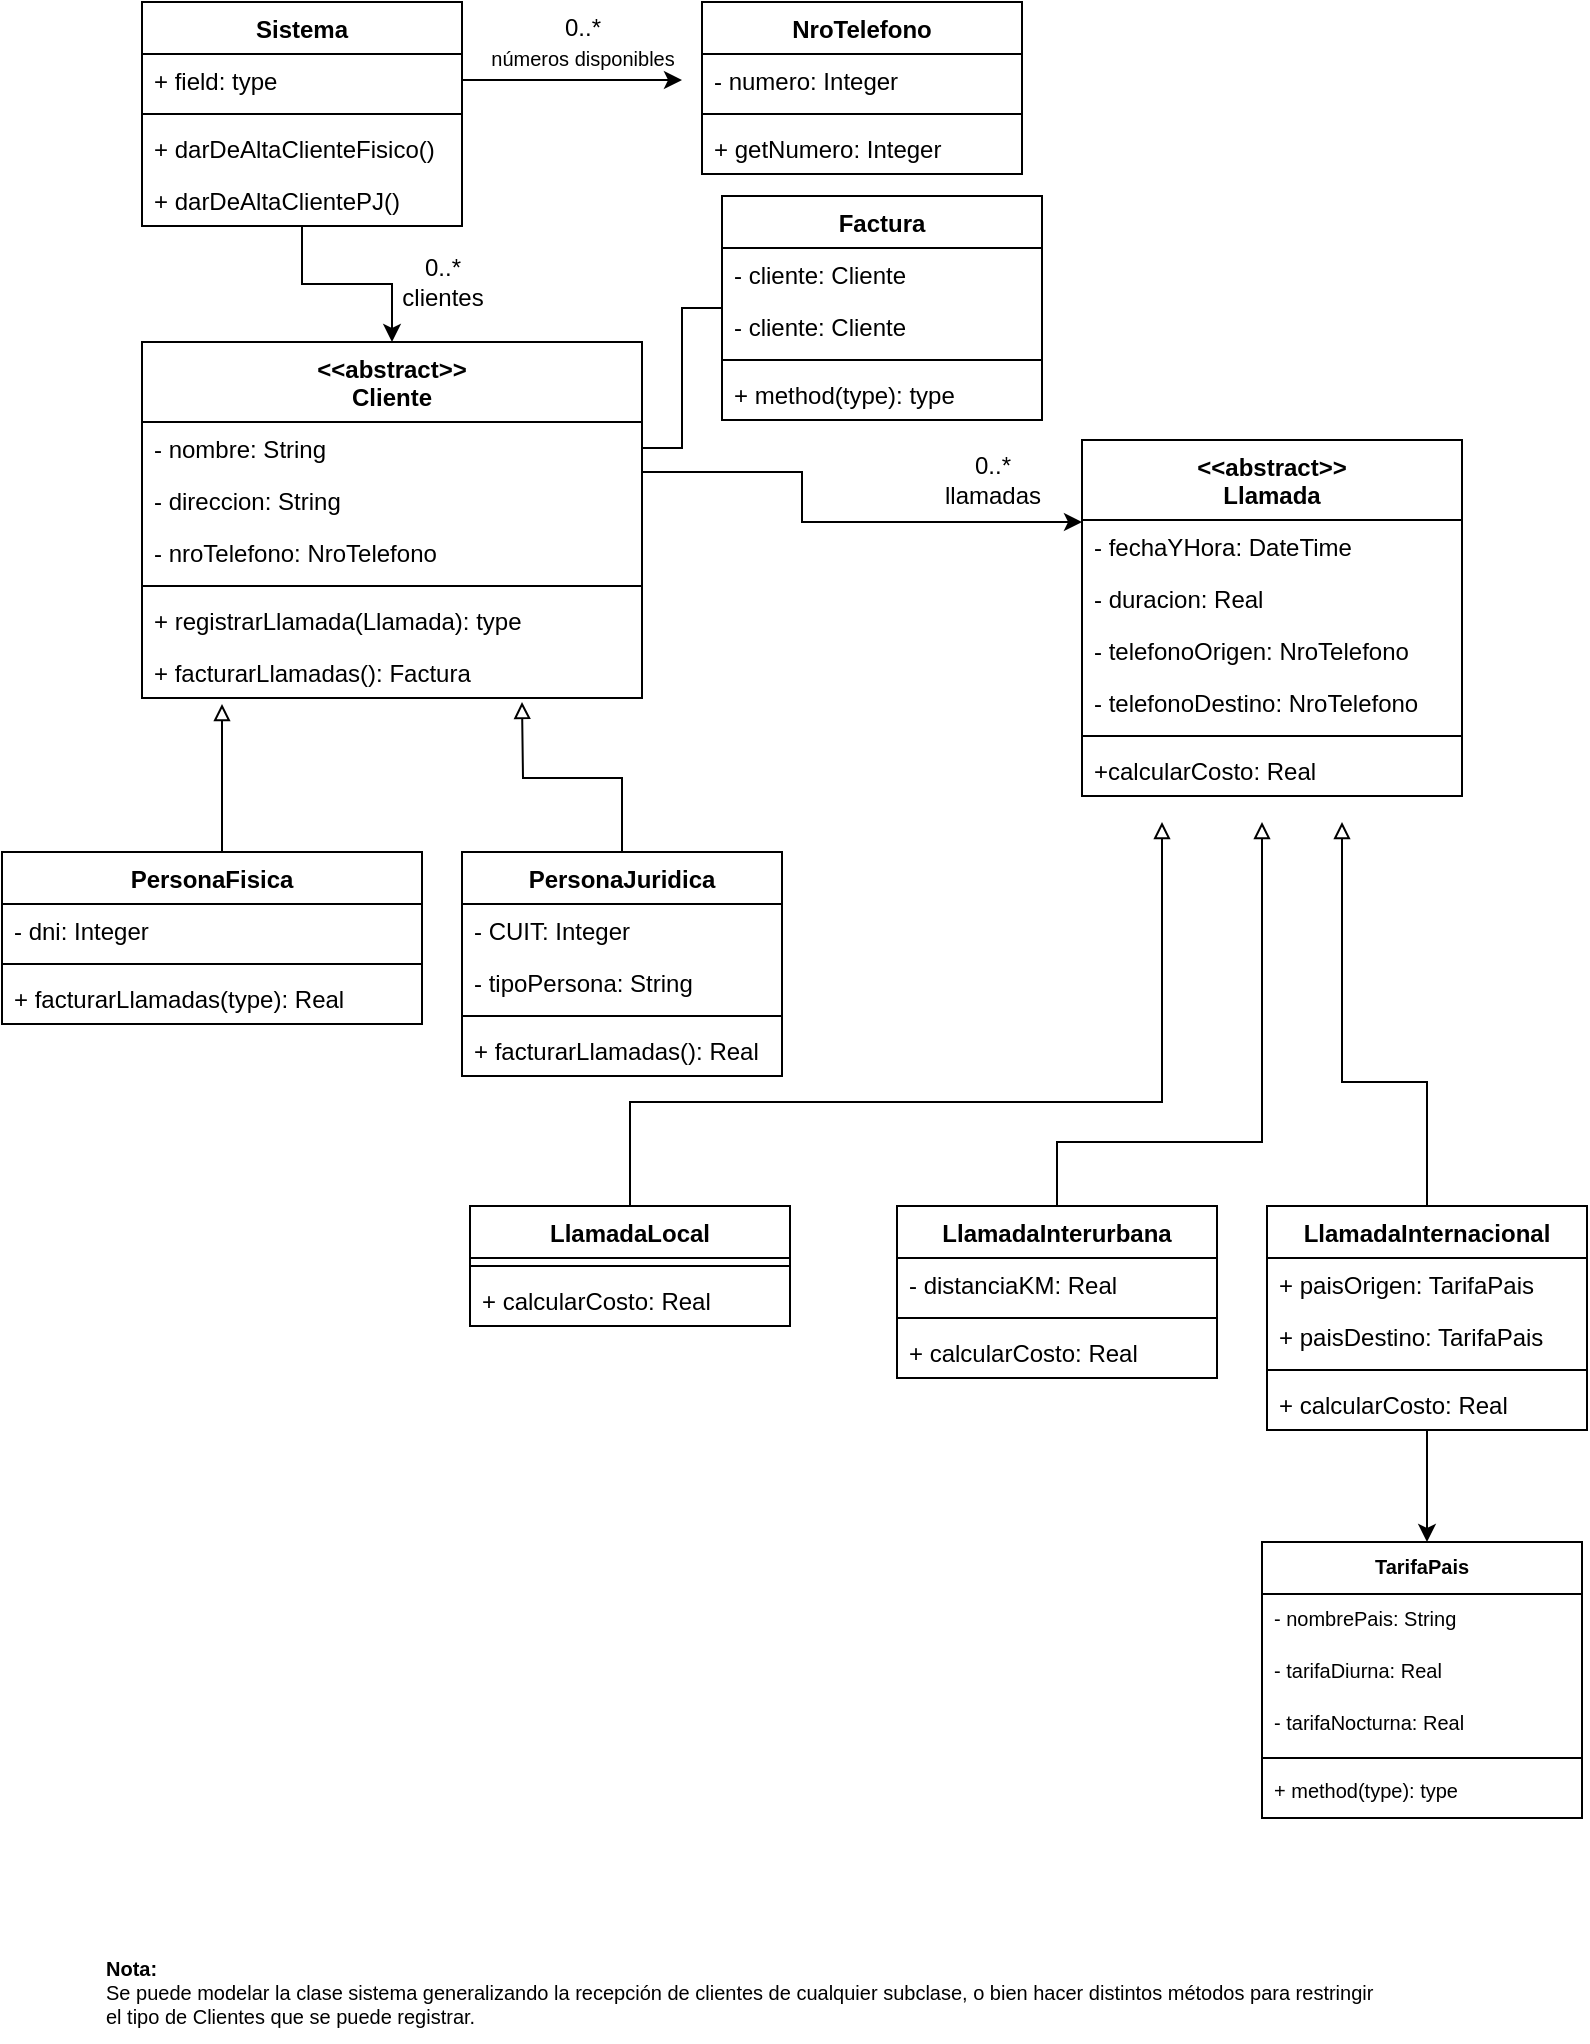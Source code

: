 <mxfile version="20.3.0" type="device"><diagram id="t8-WY19UBH9VfZxkz8N9" name="Página-1"><mxGraphModel dx="1038" dy="689" grid="1" gridSize="10" guides="1" tooltips="1" connect="1" arrows="1" fold="1" page="1" pageScale="1" pageWidth="827" pageHeight="1169" math="0" shadow="0"><root><mxCell id="0"/><mxCell id="1" parent="0"/><mxCell id="_fBh-0UO9x7Px5UfSYn2-16" value="" style="edgeStyle=orthogonalEdgeStyle;rounded=0;orthogonalLoop=1;jettySize=auto;html=1;" parent="1" source="_fBh-0UO9x7Px5UfSYn2-2" target="_fBh-0UO9x7Px5UfSYn2-12" edge="1"><mxGeometry relative="1" as="geometry"/></mxCell><mxCell id="_fBh-0UO9x7Px5UfSYn2-2" value="Sistema" style="swimlane;fontStyle=1;align=center;verticalAlign=top;childLayout=stackLayout;horizontal=1;startSize=26;horizontalStack=0;resizeParent=1;resizeParentMax=0;resizeLast=0;collapsible=1;marginBottom=0;" parent="1" vertex="1"><mxGeometry x="90" y="70" width="160" height="112" as="geometry"/></mxCell><mxCell id="_fBh-0UO9x7Px5UfSYn2-3" value="+ field: type" style="text;strokeColor=none;fillColor=none;align=left;verticalAlign=top;spacingLeft=4;spacingRight=4;overflow=hidden;rotatable=0;points=[[0,0.5],[1,0.5]];portConstraint=eastwest;" parent="_fBh-0UO9x7Px5UfSYn2-2" vertex="1"><mxGeometry y="26" width="160" height="26" as="geometry"/></mxCell><mxCell id="_fBh-0UO9x7Px5UfSYn2-4" value="" style="line;strokeWidth=1;fillColor=none;align=left;verticalAlign=middle;spacingTop=-1;spacingLeft=3;spacingRight=3;rotatable=0;labelPosition=right;points=[];portConstraint=eastwest;strokeColor=inherit;" parent="_fBh-0UO9x7Px5UfSYn2-2" vertex="1"><mxGeometry y="52" width="160" height="8" as="geometry"/></mxCell><mxCell id="_fBh-0UO9x7Px5UfSYn2-5" value="+ darDeAltaClienteFisico() " style="text;strokeColor=none;fillColor=none;align=left;verticalAlign=top;spacingLeft=4;spacingRight=4;overflow=hidden;rotatable=0;points=[[0,0.5],[1,0.5]];portConstraint=eastwest;" parent="_fBh-0UO9x7Px5UfSYn2-2" vertex="1"><mxGeometry y="60" width="160" height="26" as="geometry"/></mxCell><mxCell id="p6mNbbKWBjg8fl7U_81P-13" value="+ darDeAltaClientePJ() " style="text;strokeColor=none;fillColor=none;align=left;verticalAlign=top;spacingLeft=4;spacingRight=4;overflow=hidden;rotatable=0;points=[[0,0.5],[1,0.5]];portConstraint=eastwest;" vertex="1" parent="_fBh-0UO9x7Px5UfSYn2-2"><mxGeometry y="86" width="160" height="26" as="geometry"/></mxCell><mxCell id="_fBh-0UO9x7Px5UfSYn2-12" value="&lt;&lt;abstract&gt;&gt;&#10;Cliente" style="swimlane;fontStyle=1;align=center;verticalAlign=top;childLayout=stackLayout;horizontal=1;startSize=40;horizontalStack=0;resizeParent=1;resizeParentMax=0;resizeLast=0;collapsible=1;marginBottom=0;" parent="1" vertex="1"><mxGeometry x="90" y="240" width="250" height="178" as="geometry"/></mxCell><mxCell id="_fBh-0UO9x7Px5UfSYn2-13" value="- nombre: String" style="text;strokeColor=none;fillColor=none;align=left;verticalAlign=top;spacingLeft=4;spacingRight=4;overflow=hidden;rotatable=0;points=[[0,0.5],[1,0.5]];portConstraint=eastwest;" parent="_fBh-0UO9x7Px5UfSYn2-12" vertex="1"><mxGeometry y="40" width="250" height="26" as="geometry"/></mxCell><mxCell id="_fBh-0UO9x7Px5UfSYn2-67" value="- direccion: String" style="text;strokeColor=none;fillColor=none;align=left;verticalAlign=top;spacingLeft=4;spacingRight=4;overflow=hidden;rotatable=0;points=[[0,0.5],[1,0.5]];portConstraint=eastwest;" parent="_fBh-0UO9x7Px5UfSYn2-12" vertex="1"><mxGeometry y="66" width="250" height="26" as="geometry"/></mxCell><mxCell id="_fBh-0UO9x7Px5UfSYn2-73" value="- nroTelefono: NroTelefono" style="text;strokeColor=none;fillColor=none;align=left;verticalAlign=top;spacingLeft=4;spacingRight=4;overflow=hidden;rotatable=0;points=[[0,0.5],[1,0.5]];portConstraint=eastwest;" parent="_fBh-0UO9x7Px5UfSYn2-12" vertex="1"><mxGeometry y="92" width="250" height="26" as="geometry"/></mxCell><mxCell id="_fBh-0UO9x7Px5UfSYn2-14" value="" style="line;strokeWidth=1;fillColor=none;align=left;verticalAlign=middle;spacingTop=-1;spacingLeft=3;spacingRight=3;rotatable=0;labelPosition=right;points=[];portConstraint=eastwest;strokeColor=inherit;" parent="_fBh-0UO9x7Px5UfSYn2-12" vertex="1"><mxGeometry y="118" width="250" height="8" as="geometry"/></mxCell><mxCell id="_fBh-0UO9x7Px5UfSYn2-15" value="+ registrarLlamada(Llamada): type" style="text;strokeColor=none;fillColor=none;align=left;verticalAlign=top;spacingLeft=4;spacingRight=4;overflow=hidden;rotatable=0;points=[[0,0.5],[1,0.5]];portConstraint=eastwest;" parent="_fBh-0UO9x7Px5UfSYn2-12" vertex="1"><mxGeometry y="126" width="250" height="26" as="geometry"/></mxCell><mxCell id="p6mNbbKWBjg8fl7U_81P-14" value="+ facturarLlamadas(): Factura" style="text;strokeColor=none;fillColor=none;align=left;verticalAlign=top;spacingLeft=4;spacingRight=4;overflow=hidden;rotatable=0;points=[[0,0.5],[1,0.5]];portConstraint=eastwest;" vertex="1" parent="_fBh-0UO9x7Px5UfSYn2-12"><mxGeometry y="152" width="250" height="26" as="geometry"/></mxCell><mxCell id="_fBh-0UO9x7Px5UfSYn2-31" style="edgeStyle=orthogonalEdgeStyle;rounded=0;orthogonalLoop=1;jettySize=auto;html=1;exitX=0.5;exitY=0;exitDx=0;exitDy=0;endArrow=block;endFill=0;" parent="1" edge="1"><mxGeometry relative="1" as="geometry"><mxPoint x="130" y="421" as="targetPoint"/><Array as="points"><mxPoint x="130" y="431"/><mxPoint x="130" y="431"/></Array><mxPoint x="130" y="506" as="sourcePoint"/></mxGeometry></mxCell><mxCell id="_fBh-0UO9x7Px5UfSYn2-22" value="PersonaFisica" style="swimlane;fontStyle=1;align=center;verticalAlign=top;childLayout=stackLayout;horizontal=1;startSize=26;horizontalStack=0;resizeParent=1;resizeParentMax=0;resizeLast=0;collapsible=1;marginBottom=0;" parent="1" vertex="1"><mxGeometry x="20" y="495" width="210" height="86" as="geometry"/></mxCell><mxCell id="_fBh-0UO9x7Px5UfSYn2-23" value="- dni: Integer" style="text;strokeColor=none;fillColor=none;align=left;verticalAlign=top;spacingLeft=4;spacingRight=4;overflow=hidden;rotatable=0;points=[[0,0.5],[1,0.5]];portConstraint=eastwest;" parent="_fBh-0UO9x7Px5UfSYn2-22" vertex="1"><mxGeometry y="26" width="210" height="26" as="geometry"/></mxCell><mxCell id="_fBh-0UO9x7Px5UfSYn2-24" value="" style="line;strokeWidth=1;fillColor=none;align=left;verticalAlign=middle;spacingTop=-1;spacingLeft=3;spacingRight=3;rotatable=0;labelPosition=right;points=[];portConstraint=eastwest;strokeColor=inherit;" parent="_fBh-0UO9x7Px5UfSYn2-22" vertex="1"><mxGeometry y="52" width="210" height="8" as="geometry"/></mxCell><mxCell id="_fBh-0UO9x7Px5UfSYn2-25" value="+ facturarLlamadas(type): Real" style="text;strokeColor=none;fillColor=none;align=left;verticalAlign=top;spacingLeft=4;spacingRight=4;overflow=hidden;rotatable=0;points=[[0,0.5],[1,0.5]];portConstraint=eastwest;" parent="_fBh-0UO9x7Px5UfSYn2-22" vertex="1"><mxGeometry y="60" width="210" height="26" as="geometry"/></mxCell><mxCell id="_fBh-0UO9x7Px5UfSYn2-30" style="edgeStyle=orthogonalEdgeStyle;rounded=0;orthogonalLoop=1;jettySize=auto;html=1;exitX=0.5;exitY=0;exitDx=0;exitDy=0;endArrow=block;endFill=0;" parent="1" source="_fBh-0UO9x7Px5UfSYn2-26" edge="1"><mxGeometry relative="1" as="geometry"><mxPoint x="280" y="420" as="targetPoint"/></mxGeometry></mxCell><mxCell id="_fBh-0UO9x7Px5UfSYn2-26" value="PersonaJuridica" style="swimlane;fontStyle=1;align=center;verticalAlign=top;childLayout=stackLayout;horizontal=1;startSize=26;horizontalStack=0;resizeParent=1;resizeParentMax=0;resizeLast=0;collapsible=1;marginBottom=0;" parent="1" vertex="1"><mxGeometry x="250" y="495" width="160" height="112" as="geometry"/></mxCell><mxCell id="_fBh-0UO9x7Px5UfSYn2-27" value="- CUIT: Integer&#10;" style="text;strokeColor=none;fillColor=none;align=left;verticalAlign=top;spacingLeft=4;spacingRight=4;overflow=hidden;rotatable=0;points=[[0,0.5],[1,0.5]];portConstraint=eastwest;" parent="_fBh-0UO9x7Px5UfSYn2-26" vertex="1"><mxGeometry y="26" width="160" height="26" as="geometry"/></mxCell><mxCell id="_fBh-0UO9x7Px5UfSYn2-74" value="- tipoPersona: String&#10;" style="text;strokeColor=none;fillColor=none;align=left;verticalAlign=top;spacingLeft=4;spacingRight=4;overflow=hidden;rotatable=0;points=[[0,0.5],[1,0.5]];portConstraint=eastwest;" parent="_fBh-0UO9x7Px5UfSYn2-26" vertex="1"><mxGeometry y="52" width="160" height="26" as="geometry"/></mxCell><mxCell id="_fBh-0UO9x7Px5UfSYn2-28" value="" style="line;strokeWidth=1;fillColor=none;align=left;verticalAlign=middle;spacingTop=-1;spacingLeft=3;spacingRight=3;rotatable=0;labelPosition=right;points=[];portConstraint=eastwest;strokeColor=inherit;" parent="_fBh-0UO9x7Px5UfSYn2-26" vertex="1"><mxGeometry y="78" width="160" height="8" as="geometry"/></mxCell><mxCell id="_fBh-0UO9x7Px5UfSYn2-29" value="+ facturarLlamadas(): Real" style="text;strokeColor=none;fillColor=none;align=left;verticalAlign=top;spacingLeft=4;spacingRight=4;overflow=hidden;rotatable=0;points=[[0,0.5],[1,0.5]];portConstraint=eastwest;" parent="_fBh-0UO9x7Px5UfSYn2-26" vertex="1"><mxGeometry y="86" width="160" height="26" as="geometry"/></mxCell><mxCell id="_fBh-0UO9x7Px5UfSYn2-32" value="0..*&lt;br&gt;clientes" style="text;html=1;align=center;verticalAlign=middle;resizable=0;points=[];autosize=1;strokeColor=none;fillColor=none;" parent="1" vertex="1"><mxGeometry x="210" y="190" width="60" height="40" as="geometry"/></mxCell><mxCell id="_fBh-0UO9x7Px5UfSYn2-34" value="&lt;&lt;abstract&gt;&gt;&#10;Llamada" style="swimlane;fontStyle=1;align=center;verticalAlign=top;childLayout=stackLayout;horizontal=1;startSize=40;horizontalStack=0;resizeParent=1;resizeParentMax=0;resizeLast=0;collapsible=1;marginBottom=0;" parent="1" vertex="1"><mxGeometry x="560" y="289" width="190" height="178" as="geometry"/></mxCell><mxCell id="_fBh-0UO9x7Px5UfSYn2-38" value="- fechaYHora: DateTime&#10;" style="text;strokeColor=none;fillColor=none;align=left;verticalAlign=top;spacingLeft=4;spacingRight=4;overflow=hidden;rotatable=0;points=[[0,0.5],[1,0.5]];portConstraint=eastwest;" parent="_fBh-0UO9x7Px5UfSYn2-34" vertex="1"><mxGeometry y="40" width="190" height="26" as="geometry"/></mxCell><mxCell id="_fBh-0UO9x7Px5UfSYn2-75" value="- duracion: Real" style="text;strokeColor=none;fillColor=none;align=left;verticalAlign=top;spacingLeft=4;spacingRight=4;overflow=hidden;rotatable=0;points=[[0,0.5],[1,0.5]];portConstraint=eastwest;" parent="_fBh-0UO9x7Px5UfSYn2-34" vertex="1"><mxGeometry y="66" width="190" height="26" as="geometry"/></mxCell><mxCell id="p6mNbbKWBjg8fl7U_81P-1" value="- telefonoOrigen: NroTelefono" style="text;strokeColor=none;fillColor=none;align=left;verticalAlign=top;spacingLeft=4;spacingRight=4;overflow=hidden;rotatable=0;points=[[0,0.5],[1,0.5]];portConstraint=eastwest;" vertex="1" parent="_fBh-0UO9x7Px5UfSYn2-34"><mxGeometry y="92" width="190" height="26" as="geometry"/></mxCell><mxCell id="p6mNbbKWBjg8fl7U_81P-2" value="- telefonoDestino: NroTelefono" style="text;strokeColor=none;fillColor=none;align=left;verticalAlign=top;spacingLeft=4;spacingRight=4;overflow=hidden;rotatable=0;points=[[0,0.5],[1,0.5]];portConstraint=eastwest;" vertex="1" parent="_fBh-0UO9x7Px5UfSYn2-34"><mxGeometry y="118" width="190" height="26" as="geometry"/></mxCell><mxCell id="_fBh-0UO9x7Px5UfSYn2-36" value="" style="line;strokeWidth=1;fillColor=none;align=left;verticalAlign=middle;spacingTop=-1;spacingLeft=3;spacingRight=3;rotatable=0;labelPosition=right;points=[];portConstraint=eastwest;strokeColor=inherit;" parent="_fBh-0UO9x7Px5UfSYn2-34" vertex="1"><mxGeometry y="144" width="190" height="8" as="geometry"/></mxCell><mxCell id="_fBh-0UO9x7Px5UfSYn2-37" value="+calcularCosto: Real" style="text;strokeColor=none;fillColor=none;align=left;verticalAlign=top;spacingLeft=4;spacingRight=4;overflow=hidden;rotatable=0;points=[[0,0.5],[1,0.5]];portConstraint=eastwest;" parent="_fBh-0UO9x7Px5UfSYn2-34" vertex="1"><mxGeometry y="152" width="190" height="26" as="geometry"/></mxCell><mxCell id="_fBh-0UO9x7Px5UfSYn2-39" value="0..*&lt;br&gt;llamadas" style="text;html=1;align=center;verticalAlign=middle;resizable=0;points=[];autosize=1;strokeColor=none;fillColor=none;" parent="1" vertex="1"><mxGeometry x="480" y="289" width="70" height="40" as="geometry"/></mxCell><mxCell id="_fBh-0UO9x7Px5UfSYn2-54" style="edgeStyle=orthogonalEdgeStyle;rounded=0;orthogonalLoop=1;jettySize=auto;html=1;exitX=0.5;exitY=0;exitDx=0;exitDy=0;endArrow=block;endFill=0;" parent="1" source="_fBh-0UO9x7Px5UfSYn2-40" edge="1"><mxGeometry relative="1" as="geometry"><mxPoint x="600" y="480" as="targetPoint"/><Array as="points"><mxPoint x="334" y="620"/><mxPoint x="600" y="620"/></Array></mxGeometry></mxCell><mxCell id="_fBh-0UO9x7Px5UfSYn2-40" value="LlamadaLocal" style="swimlane;fontStyle=1;align=center;verticalAlign=top;childLayout=stackLayout;horizontal=1;startSize=26;horizontalStack=0;resizeParent=1;resizeParentMax=0;resizeLast=0;collapsible=1;marginBottom=0;" parent="1" vertex="1"><mxGeometry x="254" y="672" width="160" height="60" as="geometry"/></mxCell><mxCell id="_fBh-0UO9x7Px5UfSYn2-42" value="" style="line;strokeWidth=1;fillColor=none;align=left;verticalAlign=middle;spacingTop=-1;spacingLeft=3;spacingRight=3;rotatable=0;labelPosition=right;points=[];portConstraint=eastwest;strokeColor=inherit;" parent="_fBh-0UO9x7Px5UfSYn2-40" vertex="1"><mxGeometry y="26" width="160" height="8" as="geometry"/></mxCell><mxCell id="_fBh-0UO9x7Px5UfSYn2-43" value="+ calcularCosto: Real" style="text;strokeColor=none;fillColor=none;align=left;verticalAlign=top;spacingLeft=4;spacingRight=4;overflow=hidden;rotatable=0;points=[[0,0.5],[1,0.5]];portConstraint=eastwest;" parent="_fBh-0UO9x7Px5UfSYn2-40" vertex="1"><mxGeometry y="34" width="160" height="26" as="geometry"/></mxCell><mxCell id="_fBh-0UO9x7Px5UfSYn2-53" style="edgeStyle=orthogonalEdgeStyle;rounded=0;orthogonalLoop=1;jettySize=auto;html=1;exitX=0.5;exitY=0;exitDx=0;exitDy=0;endArrow=block;endFill=0;" parent="1" source="_fBh-0UO9x7Px5UfSYn2-44" edge="1"><mxGeometry relative="1" as="geometry"><mxPoint x="650" y="480" as="targetPoint"/><Array as="points"><mxPoint x="548" y="640"/><mxPoint x="650" y="640"/></Array></mxGeometry></mxCell><mxCell id="_fBh-0UO9x7Px5UfSYn2-44" value="LlamadaInterurbana" style="swimlane;fontStyle=1;align=center;verticalAlign=top;childLayout=stackLayout;horizontal=1;startSize=26;horizontalStack=0;resizeParent=1;resizeParentMax=0;resizeLast=0;collapsible=1;marginBottom=0;" parent="1" vertex="1"><mxGeometry x="467.5" y="672" width="160" height="86" as="geometry"/></mxCell><mxCell id="_fBh-0UO9x7Px5UfSYn2-45" value="- distanciaKM: Real" style="text;strokeColor=none;fillColor=none;align=left;verticalAlign=top;spacingLeft=4;spacingRight=4;overflow=hidden;rotatable=0;points=[[0,0.5],[1,0.5]];portConstraint=eastwest;" parent="_fBh-0UO9x7Px5UfSYn2-44" vertex="1"><mxGeometry y="26" width="160" height="26" as="geometry"/></mxCell><mxCell id="_fBh-0UO9x7Px5UfSYn2-46" value="" style="line;strokeWidth=1;fillColor=none;align=left;verticalAlign=middle;spacingTop=-1;spacingLeft=3;spacingRight=3;rotatable=0;labelPosition=right;points=[];portConstraint=eastwest;strokeColor=inherit;" parent="_fBh-0UO9x7Px5UfSYn2-44" vertex="1"><mxGeometry y="52" width="160" height="8" as="geometry"/></mxCell><mxCell id="_fBh-0UO9x7Px5UfSYn2-47" value="+ calcularCosto: Real" style="text;strokeColor=none;fillColor=none;align=left;verticalAlign=top;spacingLeft=4;spacingRight=4;overflow=hidden;rotatable=0;points=[[0,0.5],[1,0.5]];portConstraint=eastwest;" parent="_fBh-0UO9x7Px5UfSYn2-44" vertex="1"><mxGeometry y="60" width="160" height="26" as="geometry"/></mxCell><mxCell id="_fBh-0UO9x7Px5UfSYn2-52" style="edgeStyle=orthogonalEdgeStyle;rounded=0;orthogonalLoop=1;jettySize=auto;html=1;exitX=0.5;exitY=0;exitDx=0;exitDy=0;endArrow=block;endFill=0;" parent="1" source="_fBh-0UO9x7Px5UfSYn2-48" edge="1"><mxGeometry relative="1" as="geometry"><mxPoint x="690" y="480" as="targetPoint"/><Array as="points"><mxPoint x="733" y="610"/><mxPoint x="690" y="610"/></Array></mxGeometry></mxCell><mxCell id="p6mNbbKWBjg8fl7U_81P-5" style="edgeStyle=orthogonalEdgeStyle;rounded=0;orthogonalLoop=1;jettySize=auto;html=1;fontSize=10;endArrow=classic;endFill=1;" edge="1" parent="1" source="_fBh-0UO9x7Px5UfSYn2-48"><mxGeometry relative="1" as="geometry"><mxPoint x="732.5" y="840" as="targetPoint"/></mxGeometry></mxCell><mxCell id="_fBh-0UO9x7Px5UfSYn2-48" value="LlamadaInternacional" style="swimlane;fontStyle=1;align=center;verticalAlign=top;childLayout=stackLayout;horizontal=1;startSize=26;horizontalStack=0;resizeParent=1;resizeParentMax=0;resizeLast=0;collapsible=1;marginBottom=0;" parent="1" vertex="1"><mxGeometry x="652.5" y="672" width="160" height="112" as="geometry"/></mxCell><mxCell id="_fBh-0UO9x7Px5UfSYn2-49" value="+ paisOrigen: TarifaPais" style="text;strokeColor=none;fillColor=none;align=left;verticalAlign=top;spacingLeft=4;spacingRight=4;overflow=hidden;rotatable=0;points=[[0,0.5],[1,0.5]];portConstraint=eastwest;" parent="_fBh-0UO9x7Px5UfSYn2-48" vertex="1"><mxGeometry y="26" width="160" height="26" as="geometry"/></mxCell><mxCell id="p6mNbbKWBjg8fl7U_81P-12" value="+ paisDestino: TarifaPais" style="text;strokeColor=none;fillColor=none;align=left;verticalAlign=top;spacingLeft=4;spacingRight=4;overflow=hidden;rotatable=0;points=[[0,0.5],[1,0.5]];portConstraint=eastwest;" vertex="1" parent="_fBh-0UO9x7Px5UfSYn2-48"><mxGeometry y="52" width="160" height="26" as="geometry"/></mxCell><mxCell id="_fBh-0UO9x7Px5UfSYn2-50" value="" style="line;strokeWidth=1;fillColor=none;align=left;verticalAlign=middle;spacingTop=-1;spacingLeft=3;spacingRight=3;rotatable=0;labelPosition=right;points=[];portConstraint=eastwest;strokeColor=inherit;" parent="_fBh-0UO9x7Px5UfSYn2-48" vertex="1"><mxGeometry y="78" width="160" height="8" as="geometry"/></mxCell><mxCell id="_fBh-0UO9x7Px5UfSYn2-51" value="+ calcularCosto: Real" style="text;strokeColor=none;fillColor=none;align=left;verticalAlign=top;spacingLeft=4;spacingRight=4;overflow=hidden;rotatable=0;points=[[0,0.5],[1,0.5]];portConstraint=eastwest;" parent="_fBh-0UO9x7Px5UfSYn2-48" vertex="1"><mxGeometry y="86" width="160" height="26" as="geometry"/></mxCell><mxCell id="_fBh-0UO9x7Px5UfSYn2-55" value="Factura" style="swimlane;fontStyle=1;align=center;verticalAlign=top;childLayout=stackLayout;horizontal=1;startSize=26;horizontalStack=0;resizeParent=1;resizeParentMax=0;resizeLast=0;collapsible=1;marginBottom=0;" parent="1" vertex="1"><mxGeometry x="380" y="167" width="160" height="112" as="geometry"/></mxCell><mxCell id="_fBh-0UO9x7Px5UfSYn2-56" value="- cliente: Cliente" style="text;strokeColor=none;fillColor=none;align=left;verticalAlign=top;spacingLeft=4;spacingRight=4;overflow=hidden;rotatable=0;points=[[0,0.5],[1,0.5]];portConstraint=eastwest;" parent="_fBh-0UO9x7Px5UfSYn2-55" vertex="1"><mxGeometry y="26" width="160" height="26" as="geometry"/></mxCell><mxCell id="p6mNbbKWBjg8fl7U_81P-17" value="- cliente: Cliente" style="text;strokeColor=none;fillColor=none;align=left;verticalAlign=top;spacingLeft=4;spacingRight=4;overflow=hidden;rotatable=0;points=[[0,0.5],[1,0.5]];portConstraint=eastwest;" vertex="1" parent="_fBh-0UO9x7Px5UfSYn2-55"><mxGeometry y="52" width="160" height="26" as="geometry"/></mxCell><mxCell id="_fBh-0UO9x7Px5UfSYn2-57" value="" style="line;strokeWidth=1;fillColor=none;align=left;verticalAlign=middle;spacingTop=-1;spacingLeft=3;spacingRight=3;rotatable=0;labelPosition=right;points=[];portConstraint=eastwest;strokeColor=inherit;" parent="_fBh-0UO9x7Px5UfSYn2-55" vertex="1"><mxGeometry y="78" width="160" height="8" as="geometry"/></mxCell><mxCell id="_fBh-0UO9x7Px5UfSYn2-58" value="+ method(type): type" style="text;strokeColor=none;fillColor=none;align=left;verticalAlign=top;spacingLeft=4;spacingRight=4;overflow=hidden;rotatable=0;points=[[0,0.5],[1,0.5]];portConstraint=eastwest;" parent="_fBh-0UO9x7Px5UfSYn2-55" vertex="1"><mxGeometry y="86" width="160" height="26" as="geometry"/></mxCell><mxCell id="_fBh-0UO9x7Px5UfSYn2-59" value="NroTelefono" style="swimlane;fontStyle=1;align=center;verticalAlign=top;childLayout=stackLayout;horizontal=1;startSize=26;horizontalStack=0;resizeParent=1;resizeParentMax=0;resizeLast=0;collapsible=1;marginBottom=0;" parent="1" vertex="1"><mxGeometry x="370" y="70" width="160" height="86" as="geometry"/></mxCell><mxCell id="_fBh-0UO9x7Px5UfSYn2-60" value="- numero: Integer" style="text;strokeColor=none;fillColor=none;align=left;verticalAlign=top;spacingLeft=4;spacingRight=4;overflow=hidden;rotatable=0;points=[[0,0.5],[1,0.5]];portConstraint=eastwest;" parent="_fBh-0UO9x7Px5UfSYn2-59" vertex="1"><mxGeometry y="26" width="160" height="26" as="geometry"/></mxCell><mxCell id="_fBh-0UO9x7Px5UfSYn2-61" value="" style="line;strokeWidth=1;fillColor=none;align=left;verticalAlign=middle;spacingTop=-1;spacingLeft=3;spacingRight=3;rotatable=0;labelPosition=right;points=[];portConstraint=eastwest;strokeColor=inherit;" parent="_fBh-0UO9x7Px5UfSYn2-59" vertex="1"><mxGeometry y="52" width="160" height="8" as="geometry"/></mxCell><mxCell id="_fBh-0UO9x7Px5UfSYn2-62" value="+ getNumero: Integer" style="text;strokeColor=none;fillColor=none;align=left;verticalAlign=top;spacingLeft=4;spacingRight=4;overflow=hidden;rotatable=0;points=[[0,0.5],[1,0.5]];portConstraint=eastwest;" parent="_fBh-0UO9x7Px5UfSYn2-59" vertex="1"><mxGeometry y="60" width="160" height="26" as="geometry"/></mxCell><mxCell id="_fBh-0UO9x7Px5UfSYn2-64" style="edgeStyle=orthogonalEdgeStyle;rounded=0;orthogonalLoop=1;jettySize=auto;html=1;exitX=1;exitY=0.5;exitDx=0;exitDy=0;endArrow=classic;endFill=1;" parent="1" source="_fBh-0UO9x7Px5UfSYn2-3" edge="1"><mxGeometry relative="1" as="geometry"><mxPoint x="360" y="109" as="targetPoint"/></mxGeometry></mxCell><mxCell id="_fBh-0UO9x7Px5UfSYn2-65" value="0..*&lt;br&gt;&lt;font style=&quot;font-size: 10px;&quot;&gt;números disponibles&lt;/font&gt;" style="text;html=1;align=center;verticalAlign=middle;resizable=0;points=[];autosize=1;strokeColor=none;fillColor=none;" parent="1" vertex="1"><mxGeometry x="250" y="70" width="120" height="40" as="geometry"/></mxCell><mxCell id="_fBh-0UO9x7Px5UfSYn2-68" style="edgeStyle=orthogonalEdgeStyle;rounded=0;orthogonalLoop=1;jettySize=auto;html=1;exitX=1;exitY=0.5;exitDx=0;exitDy=0;fontSize=10;endArrow=classic;endFill=1;" parent="1" source="_fBh-0UO9x7Px5UfSYn2-67" edge="1"><mxGeometry relative="1" as="geometry"><mxPoint x="560" y="330" as="targetPoint"/><Array as="points"><mxPoint x="420" y="305"/><mxPoint x="420" y="330"/></Array></mxGeometry></mxCell><mxCell id="p6mNbbKWBjg8fl7U_81P-6" value="TarifaPais" style="swimlane;fontStyle=1;align=center;verticalAlign=top;childLayout=stackLayout;horizontal=1;startSize=26;horizontalStack=0;resizeParent=1;resizeParentMax=0;resizeLast=0;collapsible=1;marginBottom=0;fontSize=10;" vertex="1" parent="1"><mxGeometry x="650" y="840" width="160" height="138" as="geometry"/></mxCell><mxCell id="p6mNbbKWBjg8fl7U_81P-7" value="- nombrePais: String" style="text;strokeColor=none;fillColor=none;align=left;verticalAlign=top;spacingLeft=4;spacingRight=4;overflow=hidden;rotatable=0;points=[[0,0.5],[1,0.5]];portConstraint=eastwest;fontSize=10;" vertex="1" parent="p6mNbbKWBjg8fl7U_81P-6"><mxGeometry y="26" width="160" height="26" as="geometry"/></mxCell><mxCell id="p6mNbbKWBjg8fl7U_81P-10" value="- tarifaDiurna: Real" style="text;strokeColor=none;fillColor=none;align=left;verticalAlign=top;spacingLeft=4;spacingRight=4;overflow=hidden;rotatable=0;points=[[0,0.5],[1,0.5]];portConstraint=eastwest;fontSize=10;" vertex="1" parent="p6mNbbKWBjg8fl7U_81P-6"><mxGeometry y="52" width="160" height="26" as="geometry"/></mxCell><mxCell id="p6mNbbKWBjg8fl7U_81P-11" value="- tarifaNocturna: Real" style="text;strokeColor=none;fillColor=none;align=left;verticalAlign=top;spacingLeft=4;spacingRight=4;overflow=hidden;rotatable=0;points=[[0,0.5],[1,0.5]];portConstraint=eastwest;fontSize=10;" vertex="1" parent="p6mNbbKWBjg8fl7U_81P-6"><mxGeometry y="78" width="160" height="26" as="geometry"/></mxCell><mxCell id="p6mNbbKWBjg8fl7U_81P-8" value="" style="line;strokeWidth=1;fillColor=none;align=left;verticalAlign=middle;spacingTop=-1;spacingLeft=3;spacingRight=3;rotatable=0;labelPosition=right;points=[];portConstraint=eastwest;strokeColor=inherit;fontSize=10;" vertex="1" parent="p6mNbbKWBjg8fl7U_81P-6"><mxGeometry y="104" width="160" height="8" as="geometry"/></mxCell><mxCell id="p6mNbbKWBjg8fl7U_81P-9" value="+ method(type): type" style="text;strokeColor=none;fillColor=none;align=left;verticalAlign=top;spacingLeft=4;spacingRight=4;overflow=hidden;rotatable=0;points=[[0,0.5],[1,0.5]];portConstraint=eastwest;fontSize=10;" vertex="1" parent="p6mNbbKWBjg8fl7U_81P-6"><mxGeometry y="112" width="160" height="26" as="geometry"/></mxCell><mxCell id="p6mNbbKWBjg8fl7U_81P-15" style="edgeStyle=orthogonalEdgeStyle;rounded=0;orthogonalLoop=1;jettySize=auto;html=1;exitX=1;exitY=0.5;exitDx=0;exitDy=0;entryX=0;entryY=0.5;entryDx=0;entryDy=0;fontSize=10;endArrow=none;endFill=0;" edge="1" parent="1" source="_fBh-0UO9x7Px5UfSYn2-13" target="_fBh-0UO9x7Px5UfSYn2-55"><mxGeometry relative="1" as="geometry"/></mxCell><mxCell id="p6mNbbKWBjg8fl7U_81P-16" value="&lt;b&gt;Nota:&lt;br&gt;&lt;/b&gt;Se puede modelar la clase sistema generalizando la recepción de clientes de cualquier subclase, o bien hacer distintos métodos para restringir&lt;br&gt;el tipo de Clientes que se puede registrar." style="text;html=1;align=left;verticalAlign=middle;resizable=0;points=[];autosize=1;strokeColor=none;fillColor=none;fontSize=10;" vertex="1" parent="1"><mxGeometry x="70" y="1040" width="660" height="50" as="geometry"/></mxCell></root></mxGraphModel></diagram></mxfile>